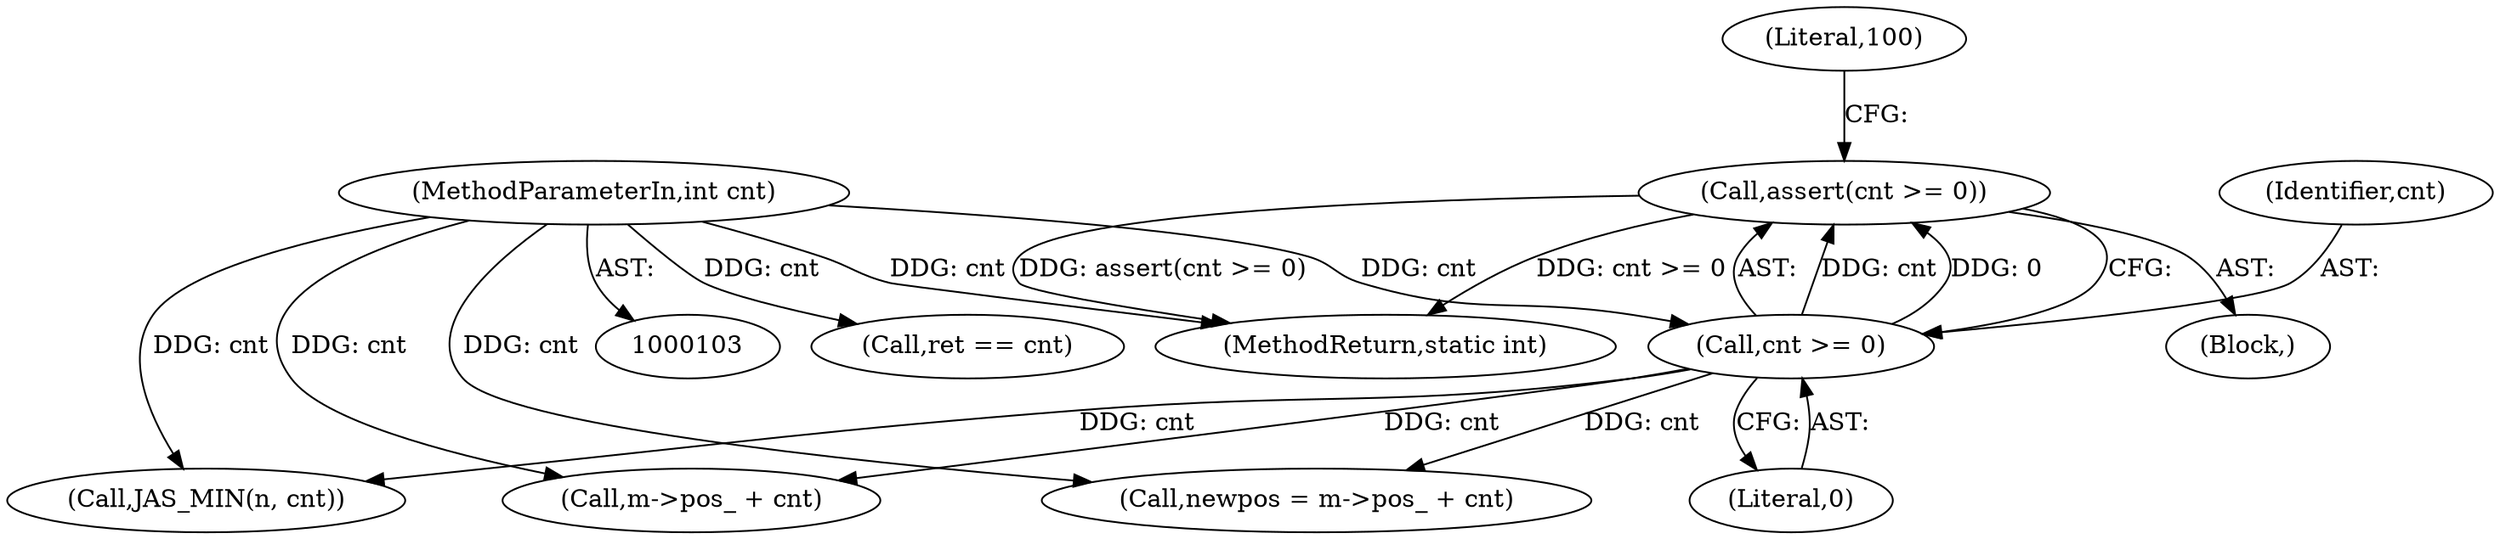 digraph "0_jasper_634ce8e8a5accc0fa05dd2c20d42b4749d4b2735_7@API" {
"1000120" [label="(Call,assert(cnt >= 0))"];
"1000121" [label="(Call,cnt >= 0)"];
"1000106" [label="(MethodParameterIn,int cnt)"];
"1000125" [label="(Literal,100)"];
"1000307" [label="(MethodReturn,static int)"];
"1000121" [label="(Call,cnt >= 0)"];
"1000123" [label="(Literal,0)"];
"1000122" [label="(Identifier,cnt)"];
"1000302" [label="(Call,ret == cnt)"];
"1000133" [label="(Call,newpos = m->pos_ + cnt)"];
"1000261" [label="(Call,JAS_MIN(n, cnt))"];
"1000107" [label="(Block,)"];
"1000106" [label="(MethodParameterIn,int cnt)"];
"1000135" [label="(Call,m->pos_ + cnt)"];
"1000120" [label="(Call,assert(cnt >= 0))"];
"1000120" -> "1000107"  [label="AST: "];
"1000120" -> "1000121"  [label="CFG: "];
"1000121" -> "1000120"  [label="AST: "];
"1000125" -> "1000120"  [label="CFG: "];
"1000120" -> "1000307"  [label="DDG: cnt >= 0"];
"1000120" -> "1000307"  [label="DDG: assert(cnt >= 0)"];
"1000121" -> "1000120"  [label="DDG: cnt"];
"1000121" -> "1000120"  [label="DDG: 0"];
"1000121" -> "1000123"  [label="CFG: "];
"1000122" -> "1000121"  [label="AST: "];
"1000123" -> "1000121"  [label="AST: "];
"1000106" -> "1000121"  [label="DDG: cnt"];
"1000121" -> "1000133"  [label="DDG: cnt"];
"1000121" -> "1000135"  [label="DDG: cnt"];
"1000121" -> "1000261"  [label="DDG: cnt"];
"1000106" -> "1000103"  [label="AST: "];
"1000106" -> "1000307"  [label="DDG: cnt"];
"1000106" -> "1000133"  [label="DDG: cnt"];
"1000106" -> "1000135"  [label="DDG: cnt"];
"1000106" -> "1000261"  [label="DDG: cnt"];
"1000106" -> "1000302"  [label="DDG: cnt"];
}
